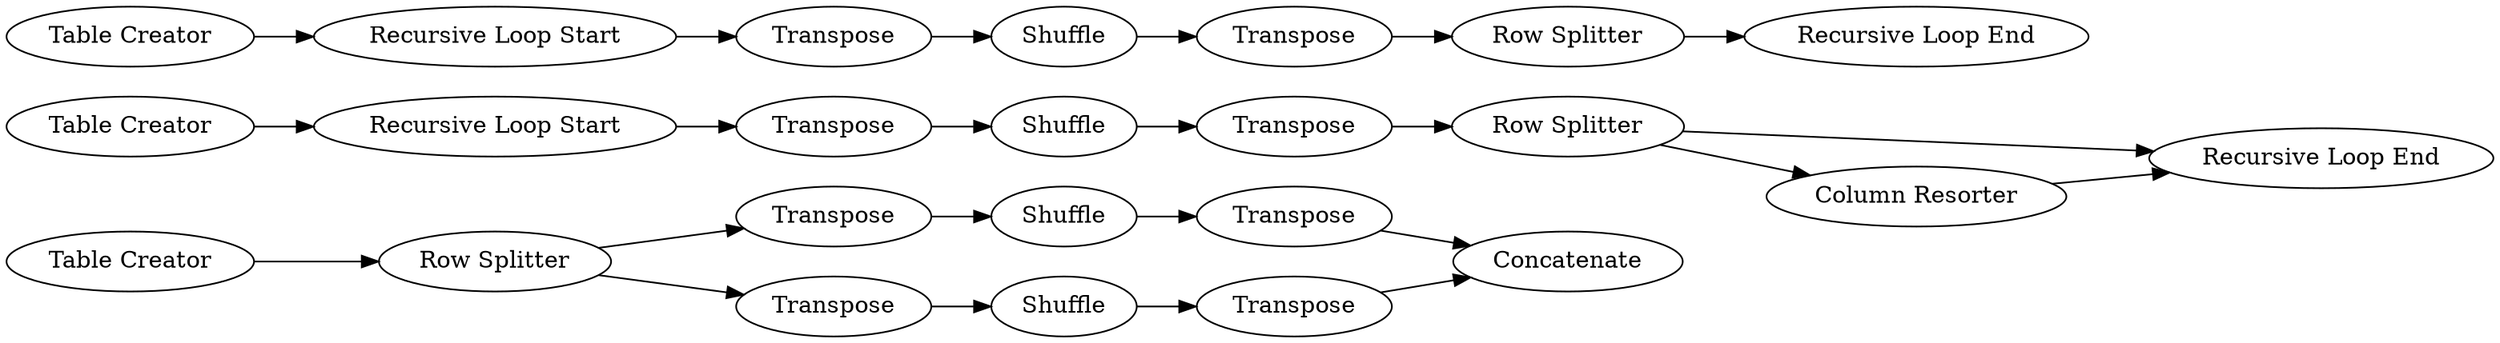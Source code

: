 digraph {
	"8503283211408321670_23" [label=Transpose]
	"8503283211408321670_13" [label="Recursive Loop End"]
	"8503283211408321670_18" [label=Shuffle]
	"8503283211408321670_14" [label=Shuffle]
	"8503283211408321670_19" [label=Transpose]
	"8503283211408321670_17" [label="Row Splitter"]
	"8503283211408321670_10" [label="Recursive Loop Start"]
	"8503283211408321670_3" [label=Transpose]
	"8503283211408321670_21" [label=Transpose]
	"8503283211408321670_20" [label=Transpose]
	"8503283211408321670_2" [label="Recursive Loop Start"]
	"8503283211408321670_1" [label="Table Creator"]
	"8503283211408321670_24" [label=Concatenate]
	"8503283211408321670_16" [label="Table Creator"]
	"8503283211408321670_11" [label="Table Creator"]
	"8503283211408321670_5" [label=Transpose]
	"8503283211408321670_8" [label="Row Splitter"]
	"8503283211408321670_22" [label=Shuffle]
	"8503283211408321670_4" [label=Shuffle]
	"8503283211408321670_6" [label="Row Splitter"]
	"8503283211408321670_12" [label=Transpose]
	"8503283211408321670_15" [label="Column Resorter"]
	"8503283211408321670_9" [label=Transpose]
	"8503283211408321670_7" [label="Recursive Loop End"]
	"8503283211408321670_18" -> "8503283211408321670_19"
	"8503283211408321670_17" -> "8503283211408321670_23"
	"8503283211408321670_21" -> "8503283211408321670_24"
	"8503283211408321670_8" -> "8503283211408321670_13"
	"8503283211408321670_12" -> "8503283211408321670_14"
	"8503283211408321670_8" -> "8503283211408321670_15"
	"8503283211408321670_9" -> "8503283211408321670_8"
	"8503283211408321670_22" -> "8503283211408321670_21"
	"8503283211408321670_4" -> "8503283211408321670_5"
	"8503283211408321670_5" -> "8503283211408321670_6"
	"8503283211408321670_17" -> "8503283211408321670_20"
	"8503283211408321670_10" -> "8503283211408321670_12"
	"8503283211408321670_19" -> "8503283211408321670_24"
	"8503283211408321670_6" -> "8503283211408321670_7"
	"8503283211408321670_3" -> "8503283211408321670_4"
	"8503283211408321670_15" -> "8503283211408321670_13"
	"8503283211408321670_11" -> "8503283211408321670_10"
	"8503283211408321670_20" -> "8503283211408321670_18"
	"8503283211408321670_1" -> "8503283211408321670_2"
	"8503283211408321670_16" -> "8503283211408321670_17"
	"8503283211408321670_23" -> "8503283211408321670_22"
	"8503283211408321670_2" -> "8503283211408321670_3"
	"8503283211408321670_14" -> "8503283211408321670_9"
	rankdir=LR
}
